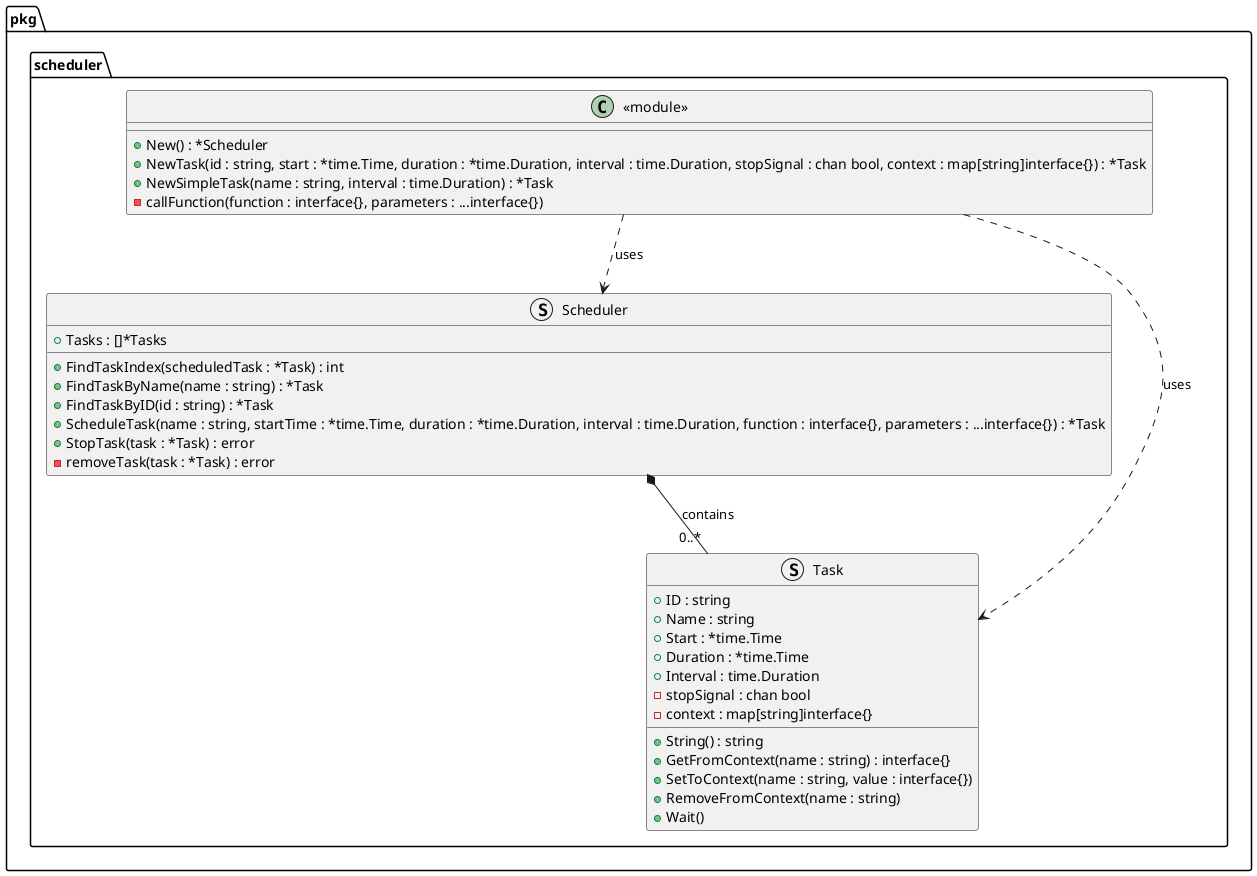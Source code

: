 @startuml
top to bottom direction

package pkg.scheduler {
    class "<<module>>" {
        + New() : *Scheduler
        + NewTask(id : string, start : *time.Time, duration : *time.Duration, interval : time.Duration, stopSignal : chan bool, context : map[string]interface{}) : *Task
        + NewSimpleTask(name : string, interval : time.Duration) : *Task
        - callFunction(function : interface{}, parameters : ...interface{})
    }

    struct Scheduler {
        + Tasks : []*Tasks
        + FindTaskIndex(scheduledTask : *Task) : int
        + FindTaskByName(name : string) : *Task
        + FindTaskByID(id : string) : *Task
        + ScheduleTask(name : string, startTime : *time.Time, duration : *time.Duration, interval : time.Duration, function : interface{}, parameters : ...interface{}) : *Task
        + StopTask(task : *Task) : error
        - removeTask(task : *Task) : error
    }

    struct Task {
        + ID : string
        + Name : string
        + Start : *time.Time
        + Duration : *time.Time
        + Interval : time.Duration
        - stopSignal : chan bool
        - context : map[string]interface{}
        + String() : string
        + GetFromContext(name : string) : interface{}
        + SetToContext(name : string, value : interface{})
        + RemoveFromContext(name : string)
        + Wait()
    }
}

"pkg.scheduler.<<module>>" ..> pkg.scheduler.Scheduler : uses
"pkg.scheduler.<<module>>" ..> pkg.scheduler.Task : uses
pkg.scheduler.Scheduler *-- "0..*" pkg.scheduler.Task : contains

@enduml